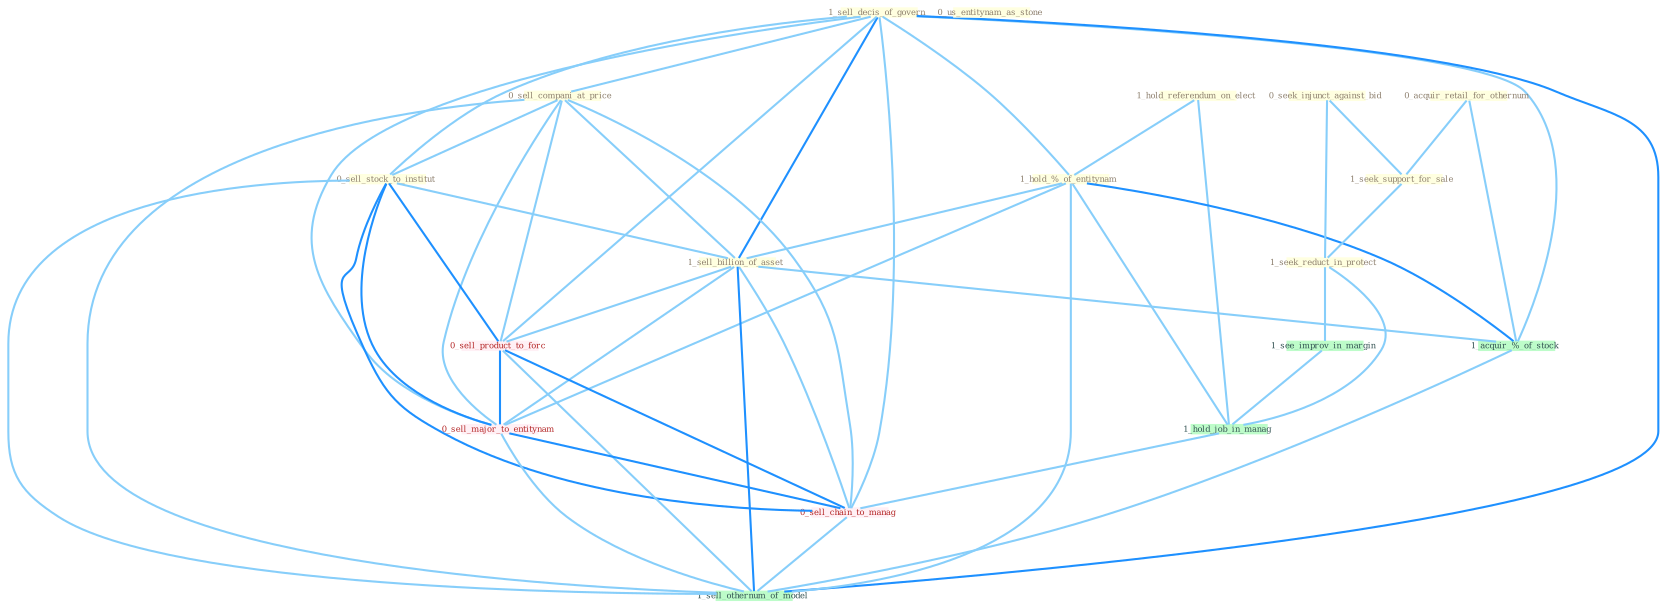 Graph G{ 
    node
    [shape=polygon,style=filled,width=.5,height=.06,color="#BDFCC9",fixedsize=true,fontsize=4,
    fontcolor="#2f4f4f"];
    {node
    [color="#ffffe0", fontcolor="#8b7d6b"] "1_sell_decis_of_govern " "1_hold_referendum_on_elect " "0_us_entitynam_as_stone " "1_hold_%_of_entitynam " "0_seek_injunct_against_bid " "0_sell_compani_at_price " "0_acquir_retail_for_othernum " "1_seek_support_for_sale " "0_sell_stock_to_institut " "1_seek_reduct_in_protect " "1_sell_billion_of_asset "}
{node [color="#fff0f5", fontcolor="#b22222"] "0_sell_product_to_forc " "0_sell_major_to_entitynam " "0_sell_chain_to_manag "}
edge [color="#B0E2FF"];

	"1_sell_decis_of_govern " -- "1_hold_%_of_entitynam " [w="1", color="#87cefa" ];
	"1_sell_decis_of_govern " -- "0_sell_compani_at_price " [w="1", color="#87cefa" ];
	"1_sell_decis_of_govern " -- "0_sell_stock_to_institut " [w="1", color="#87cefa" ];
	"1_sell_decis_of_govern " -- "1_sell_billion_of_asset " [w="2", color="#1e90ff" , len=0.8];
	"1_sell_decis_of_govern " -- "1_acquir_%_of_stock " [w="1", color="#87cefa" ];
	"1_sell_decis_of_govern " -- "0_sell_product_to_forc " [w="1", color="#87cefa" ];
	"1_sell_decis_of_govern " -- "0_sell_major_to_entitynam " [w="1", color="#87cefa" ];
	"1_sell_decis_of_govern " -- "0_sell_chain_to_manag " [w="1", color="#87cefa" ];
	"1_sell_decis_of_govern " -- "1_sell_othernum_of_model " [w="2", color="#1e90ff" , len=0.8];
	"1_hold_referendum_on_elect " -- "1_hold_%_of_entitynam " [w="1", color="#87cefa" ];
	"1_hold_referendum_on_elect " -- "1_hold_job_in_manag " [w="1", color="#87cefa" ];
	"1_hold_%_of_entitynam " -- "1_sell_billion_of_asset " [w="1", color="#87cefa" ];
	"1_hold_%_of_entitynam " -- "1_acquir_%_of_stock " [w="2", color="#1e90ff" , len=0.8];
	"1_hold_%_of_entitynam " -- "1_hold_job_in_manag " [w="1", color="#87cefa" ];
	"1_hold_%_of_entitynam " -- "0_sell_major_to_entitynam " [w="1", color="#87cefa" ];
	"1_hold_%_of_entitynam " -- "1_sell_othernum_of_model " [w="1", color="#87cefa" ];
	"0_seek_injunct_against_bid " -- "1_seek_support_for_sale " [w="1", color="#87cefa" ];
	"0_seek_injunct_against_bid " -- "1_seek_reduct_in_protect " [w="1", color="#87cefa" ];
	"0_sell_compani_at_price " -- "0_sell_stock_to_institut " [w="1", color="#87cefa" ];
	"0_sell_compani_at_price " -- "1_sell_billion_of_asset " [w="1", color="#87cefa" ];
	"0_sell_compani_at_price " -- "0_sell_product_to_forc " [w="1", color="#87cefa" ];
	"0_sell_compani_at_price " -- "0_sell_major_to_entitynam " [w="1", color="#87cefa" ];
	"0_sell_compani_at_price " -- "0_sell_chain_to_manag " [w="1", color="#87cefa" ];
	"0_sell_compani_at_price " -- "1_sell_othernum_of_model " [w="1", color="#87cefa" ];
	"0_acquir_retail_for_othernum " -- "1_seek_support_for_sale " [w="1", color="#87cefa" ];
	"0_acquir_retail_for_othernum " -- "1_acquir_%_of_stock " [w="1", color="#87cefa" ];
	"1_seek_support_for_sale " -- "1_seek_reduct_in_protect " [w="1", color="#87cefa" ];
	"0_sell_stock_to_institut " -- "1_sell_billion_of_asset " [w="1", color="#87cefa" ];
	"0_sell_stock_to_institut " -- "0_sell_product_to_forc " [w="2", color="#1e90ff" , len=0.8];
	"0_sell_stock_to_institut " -- "0_sell_major_to_entitynam " [w="2", color="#1e90ff" , len=0.8];
	"0_sell_stock_to_institut " -- "0_sell_chain_to_manag " [w="2", color="#1e90ff" , len=0.8];
	"0_sell_stock_to_institut " -- "1_sell_othernum_of_model " [w="1", color="#87cefa" ];
	"1_seek_reduct_in_protect " -- "1_see_improv_in_margin " [w="1", color="#87cefa" ];
	"1_seek_reduct_in_protect " -- "1_hold_job_in_manag " [w="1", color="#87cefa" ];
	"1_sell_billion_of_asset " -- "1_acquir_%_of_stock " [w="1", color="#87cefa" ];
	"1_sell_billion_of_asset " -- "0_sell_product_to_forc " [w="1", color="#87cefa" ];
	"1_sell_billion_of_asset " -- "0_sell_major_to_entitynam " [w="1", color="#87cefa" ];
	"1_sell_billion_of_asset " -- "0_sell_chain_to_manag " [w="1", color="#87cefa" ];
	"1_sell_billion_of_asset " -- "1_sell_othernum_of_model " [w="2", color="#1e90ff" , len=0.8];
	"1_see_improv_in_margin " -- "1_hold_job_in_manag " [w="1", color="#87cefa" ];
	"1_acquir_%_of_stock " -- "1_sell_othernum_of_model " [w="1", color="#87cefa" ];
	"1_hold_job_in_manag " -- "0_sell_chain_to_manag " [w="1", color="#87cefa" ];
	"0_sell_product_to_forc " -- "0_sell_major_to_entitynam " [w="2", color="#1e90ff" , len=0.8];
	"0_sell_product_to_forc " -- "0_sell_chain_to_manag " [w="2", color="#1e90ff" , len=0.8];
	"0_sell_product_to_forc " -- "1_sell_othernum_of_model " [w="1", color="#87cefa" ];
	"0_sell_major_to_entitynam " -- "0_sell_chain_to_manag " [w="2", color="#1e90ff" , len=0.8];
	"0_sell_major_to_entitynam " -- "1_sell_othernum_of_model " [w="1", color="#87cefa" ];
	"0_sell_chain_to_manag " -- "1_sell_othernum_of_model " [w="1", color="#87cefa" ];
}